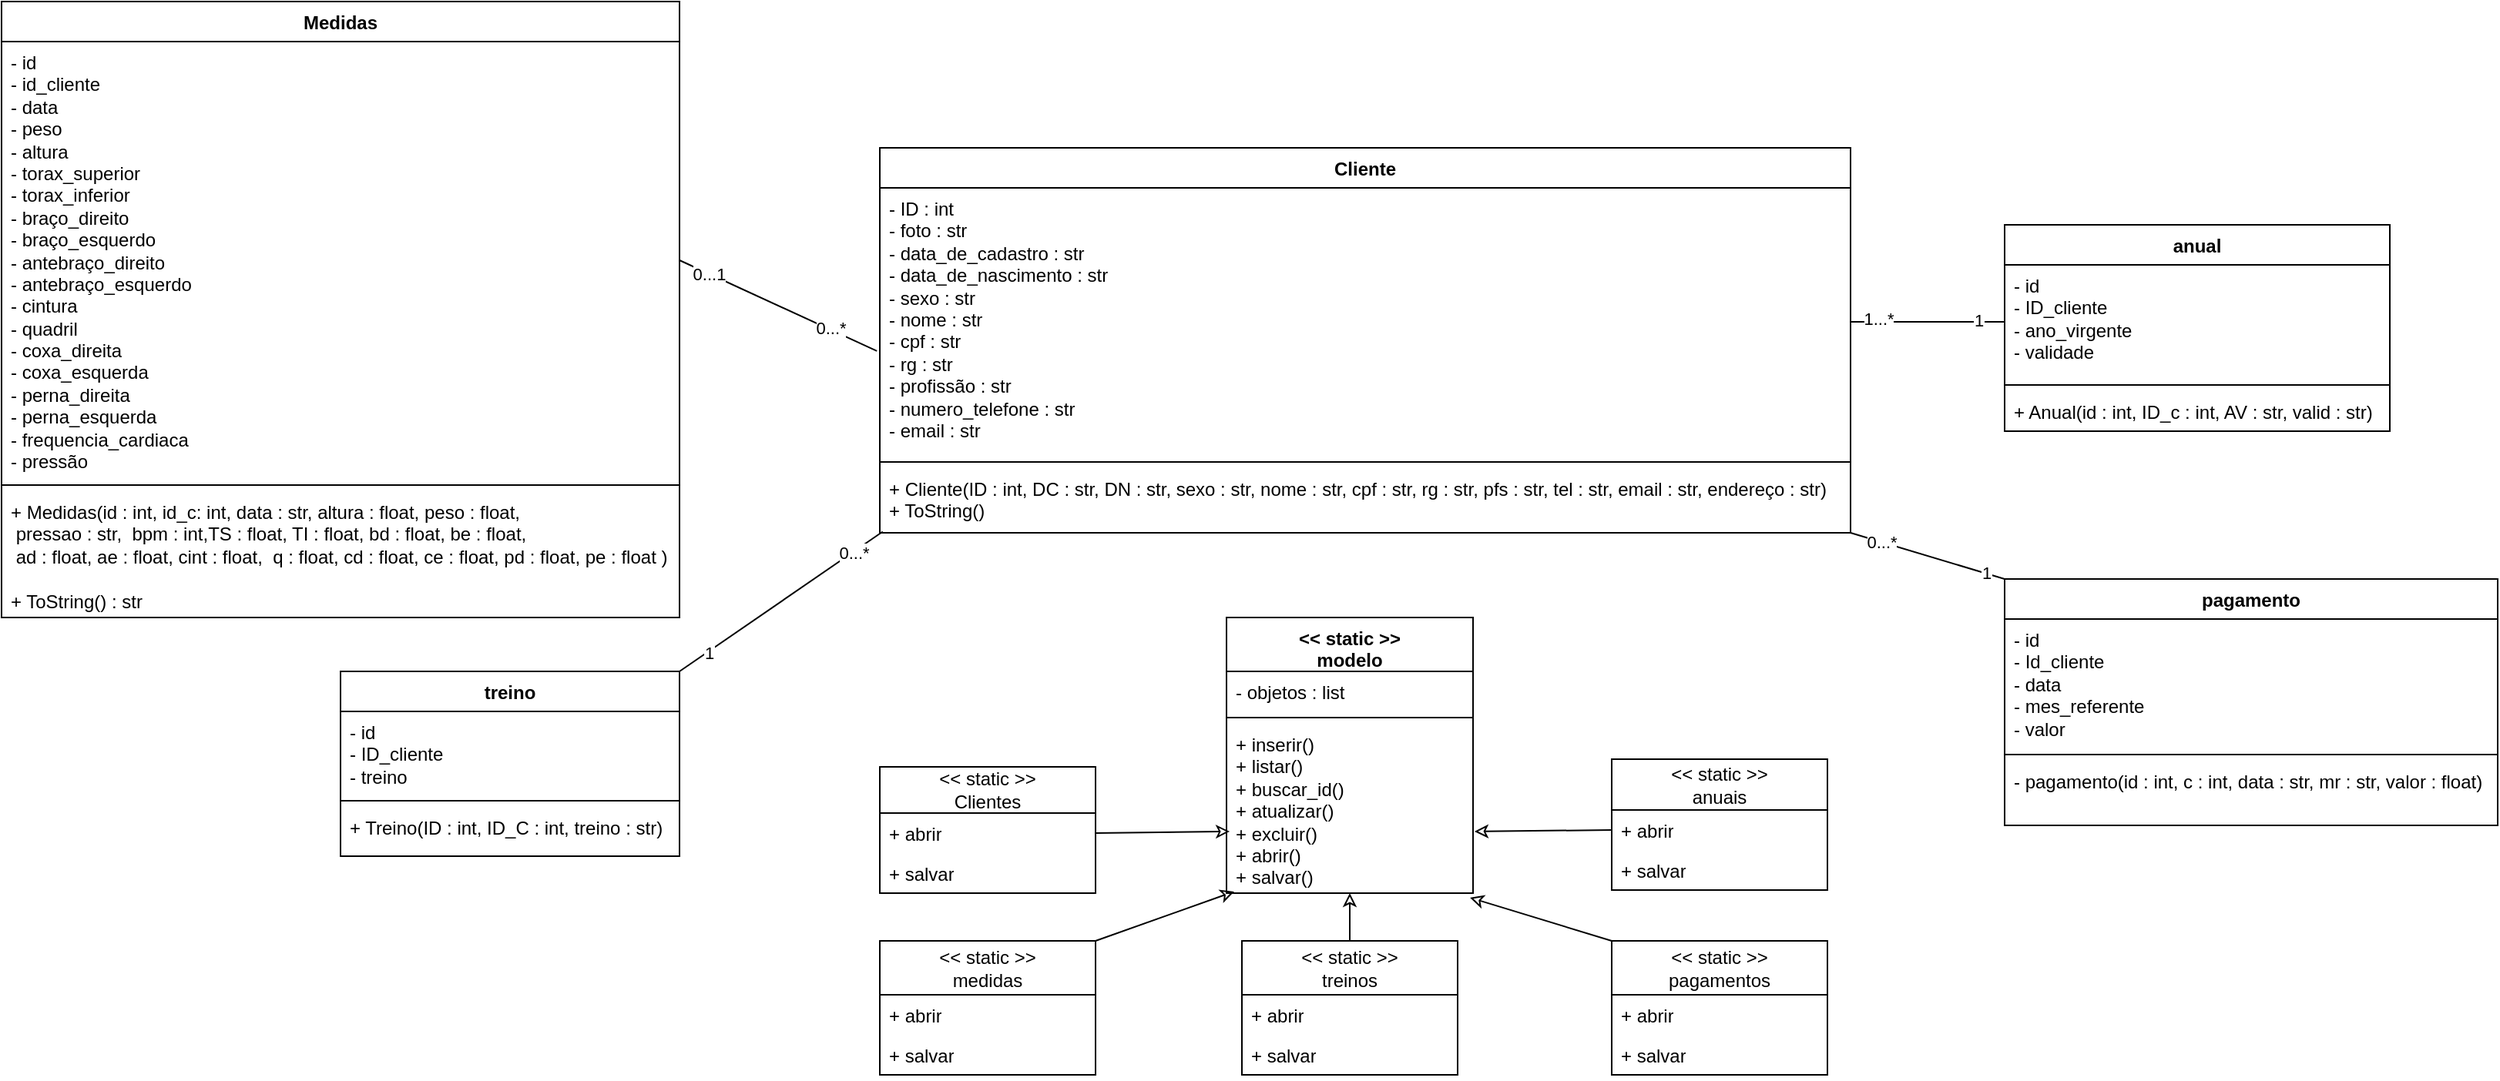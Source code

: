 <mxfile version="26.0.8">
  <diagram name="Página-1" id="hUZD1vpl5YjPBfnvqWsc">
    <mxGraphModel dx="2207" dy="790" grid="1" gridSize="10" guides="1" tooltips="1" connect="1" arrows="1" fold="1" page="1" pageScale="1" pageWidth="827" pageHeight="1169" math="0" shadow="0">
      <root>
        <mxCell id="0" />
        <mxCell id="1" parent="0" />
        <mxCell id="XV5S56shHWVsJy7ZyUxP-1" value="Cliente" style="swimlane;fontStyle=1;align=center;verticalAlign=top;childLayout=stackLayout;horizontal=1;startSize=26;horizontalStack=0;resizeParent=1;resizeParentMax=0;resizeLast=0;collapsible=1;marginBottom=0;whiteSpace=wrap;html=1;fontFamily=Helvetica;" vertex="1" parent="1">
          <mxGeometry x="140" y="280" width="630" height="250" as="geometry" />
        </mxCell>
        <mxCell id="XV5S56shHWVsJy7ZyUxP-2" value="- ID : int&lt;div&gt;- foto : str&amp;nbsp;&lt;br&gt;&lt;div&gt;- data_de_cadastro : str&lt;/div&gt;&lt;div&gt;- data_de_nascimento : str&lt;/div&gt;&lt;div&gt;- sexo : str&lt;/div&gt;&lt;div&gt;- nome : str&lt;/div&gt;&lt;div&gt;- cpf : str&lt;/div&gt;&lt;div&gt;- rg : str&lt;/div&gt;&lt;div&gt;- profissão : str&lt;/div&gt;&lt;div&gt;- numero_telefone : str&lt;/div&gt;&lt;div&gt;- email : str&lt;/div&gt;&lt;div&gt;&lt;br&gt;&lt;/div&gt;&lt;/div&gt;" style="text;strokeColor=none;fillColor=none;align=left;verticalAlign=top;spacingLeft=4;spacingRight=4;overflow=hidden;rotatable=0;points=[[0,0.5],[1,0.5]];portConstraint=eastwest;whiteSpace=wrap;html=1;fontFamily=Helvetica;" vertex="1" parent="XV5S56shHWVsJy7ZyUxP-1">
          <mxGeometry y="26" width="630" height="174" as="geometry" />
        </mxCell>
        <mxCell id="XV5S56shHWVsJy7ZyUxP-3" value="" style="line;strokeWidth=1;fillColor=none;align=left;verticalAlign=middle;spacingTop=-1;spacingLeft=3;spacingRight=3;rotatable=0;labelPosition=right;points=[];portConstraint=eastwest;strokeColor=inherit;fontFamily=Helvetica;" vertex="1" parent="XV5S56shHWVsJy7ZyUxP-1">
          <mxGeometry y="200" width="630" height="8" as="geometry" />
        </mxCell>
        <mxCell id="XV5S56shHWVsJy7ZyUxP-4" value="+ Cliente(ID : int, DC : str, DN : str, sexo : str, nome : str, cpf : str, rg : str, pfs : str, tel : str, email : str, endereço : str)&lt;div&gt;+ ToString()&lt;/div&gt;&lt;div&gt;&amp;nbsp;&lt;/div&gt;" style="text;strokeColor=none;fillColor=none;align=left;verticalAlign=top;spacingLeft=4;spacingRight=4;overflow=hidden;rotatable=0;points=[[0,0.5],[1,0.5]];portConstraint=eastwest;whiteSpace=wrap;html=1;fontFamily=Helvetica;" vertex="1" parent="XV5S56shHWVsJy7ZyUxP-1">
          <mxGeometry y="208" width="630" height="42" as="geometry" />
        </mxCell>
        <mxCell id="XV5S56shHWVsJy7ZyUxP-6" value="Medidas" style="swimlane;fontStyle=1;align=center;verticalAlign=top;childLayout=stackLayout;horizontal=1;startSize=26;horizontalStack=0;resizeParent=1;resizeParentMax=0;resizeLast=0;collapsible=1;marginBottom=0;whiteSpace=wrap;html=1;fontFamily=Helvetica;" vertex="1" parent="1">
          <mxGeometry x="-430" y="185" width="440" height="400" as="geometry" />
        </mxCell>
        <mxCell id="XV5S56shHWVsJy7ZyUxP-7" value="- id&lt;div&gt;- id_cliente&lt;/div&gt;&lt;div&gt;- data&lt;/div&gt;&lt;div&gt;- peso&lt;/div&gt;&lt;div&gt;- altura&lt;/div&gt;&lt;div&gt;- torax_superior&lt;/div&gt;&lt;div&gt;- torax_inferior&lt;/div&gt;&lt;div&gt;- braço_direito&lt;/div&gt;&lt;div&gt;- braço_esquerdo&lt;/div&gt;&lt;div&gt;- antebraço_direito&lt;/div&gt;&lt;div&gt;- antebraço_esquerdo&lt;/div&gt;&lt;div&gt;- cintura&lt;/div&gt;&lt;div&gt;- quadril&lt;/div&gt;&lt;div&gt;- coxa_direita&lt;/div&gt;&lt;div&gt;- coxa_esquerda&lt;/div&gt;&lt;div&gt;- perna_direita&lt;/div&gt;&lt;div&gt;- perna_esquerda&lt;/div&gt;&lt;div&gt;- frequencia_cardiaca&lt;/div&gt;&lt;div&gt;- pressão&lt;/div&gt;" style="text;strokeColor=none;fillColor=none;align=left;verticalAlign=top;spacingLeft=4;spacingRight=4;overflow=hidden;rotatable=0;points=[[0,0.5],[1,0.5]];portConstraint=eastwest;whiteSpace=wrap;html=1;fontFamily=Helvetica;" vertex="1" parent="XV5S56shHWVsJy7ZyUxP-6">
          <mxGeometry y="26" width="440" height="284" as="geometry" />
        </mxCell>
        <mxCell id="XV5S56shHWVsJy7ZyUxP-8" value="" style="line;strokeWidth=1;fillColor=none;align=left;verticalAlign=middle;spacingTop=-1;spacingLeft=3;spacingRight=3;rotatable=0;labelPosition=right;points=[];portConstraint=eastwest;strokeColor=inherit;fontFamily=Helvetica;" vertex="1" parent="XV5S56shHWVsJy7ZyUxP-6">
          <mxGeometry y="310" width="440" height="8" as="geometry" />
        </mxCell>
        <mxCell id="XV5S56shHWVsJy7ZyUxP-9" value="+ Medidas(id : int, id_c: int, data : str, altura : float, peso : float,&lt;div&gt;&amp;nbsp;pressao : str,&amp;nbsp; bpm : int,&lt;span style=&quot;background-color: transparent; color: light-dark(rgb(0, 0, 0), rgb(255, 255, 255));&quot;&gt;TS : float, TI : float, bd : float, be : float,&lt;/span&gt;&lt;/div&gt;&lt;div&gt;&lt;span style=&quot;background-color: transparent; color: light-dark(rgb(0, 0, 0), rgb(255, 255, 255));&quot;&gt;&amp;nbsp;ad : float, ae&amp;nbsp;: float, cint&amp;nbsp;: float,&amp;nbsp; q : float, cd&amp;nbsp;: float, ce : float, pd&amp;nbsp;: float, pe&amp;nbsp;: float&amp;nbsp;)&lt;/span&gt;&lt;/div&gt;&lt;div&gt;&lt;span style=&quot;background-color: transparent; color: light-dark(rgb(0, 0, 0), rgb(255, 255, 255));&quot;&gt;&lt;br&gt;&lt;/span&gt;&lt;/div&gt;&lt;div&gt;&lt;span style=&quot;background-color: transparent; color: light-dark(rgb(0, 0, 0), rgb(255, 255, 255));&quot;&gt;+ ToString() : str&lt;/span&gt;&lt;/div&gt;" style="text;strokeColor=none;fillColor=none;align=left;verticalAlign=top;spacingLeft=4;spacingRight=4;overflow=hidden;rotatable=0;points=[[0,0.5],[1,0.5]];portConstraint=eastwest;whiteSpace=wrap;html=1;fontFamily=Helvetica;" vertex="1" parent="XV5S56shHWVsJy7ZyUxP-6">
          <mxGeometry y="318" width="440" height="82" as="geometry" />
        </mxCell>
        <mxCell id="XV5S56shHWVsJy7ZyUxP-10" value="anual" style="swimlane;fontStyle=1;align=center;verticalAlign=top;childLayout=stackLayout;horizontal=1;startSize=26;horizontalStack=0;resizeParent=1;resizeParentMax=0;resizeLast=0;collapsible=1;marginBottom=0;whiteSpace=wrap;html=1;fontFamily=Helvetica;" vertex="1" parent="1">
          <mxGeometry x="870" y="330" width="250" height="134" as="geometry" />
        </mxCell>
        <mxCell id="XV5S56shHWVsJy7ZyUxP-11" value="- id&lt;div&gt;- ID_cliente&lt;/div&gt;&lt;div&gt;- ano_virgente&lt;/div&gt;&lt;div&gt;- validade&lt;/div&gt;" style="text;strokeColor=none;fillColor=none;align=left;verticalAlign=top;spacingLeft=4;spacingRight=4;overflow=hidden;rotatable=0;points=[[0,0.5],[1,0.5]];portConstraint=eastwest;whiteSpace=wrap;html=1;fontFamily=Helvetica;" vertex="1" parent="XV5S56shHWVsJy7ZyUxP-10">
          <mxGeometry y="26" width="250" height="74" as="geometry" />
        </mxCell>
        <mxCell id="XV5S56shHWVsJy7ZyUxP-12" value="" style="line;strokeWidth=1;fillColor=none;align=left;verticalAlign=middle;spacingTop=-1;spacingLeft=3;spacingRight=3;rotatable=0;labelPosition=right;points=[];portConstraint=eastwest;strokeColor=inherit;fontFamily=Helvetica;" vertex="1" parent="XV5S56shHWVsJy7ZyUxP-10">
          <mxGeometry y="100" width="250" height="8" as="geometry" />
        </mxCell>
        <mxCell id="XV5S56shHWVsJy7ZyUxP-13" value="+ Anual(id : int, ID_c : int, AV : str, valid : str&lt;span style=&quot;background-color: transparent; color: light-dark(rgb(0, 0, 0), rgb(255, 255, 255));&quot;&gt;)&lt;/span&gt;" style="text;strokeColor=none;fillColor=none;align=left;verticalAlign=top;spacingLeft=4;spacingRight=4;overflow=hidden;rotatable=0;points=[[0,0.5],[1,0.5]];portConstraint=eastwest;whiteSpace=wrap;html=1;fontFamily=Helvetica;" vertex="1" parent="XV5S56shHWVsJy7ZyUxP-10">
          <mxGeometry y="108" width="250" height="26" as="geometry" />
        </mxCell>
        <mxCell id="XV5S56shHWVsJy7ZyUxP-14" value="pagamento" style="swimlane;fontStyle=1;align=center;verticalAlign=top;childLayout=stackLayout;horizontal=1;startSize=26;horizontalStack=0;resizeParent=1;resizeParentMax=0;resizeLast=0;collapsible=1;marginBottom=0;whiteSpace=wrap;html=1;fontFamily=Helvetica;" vertex="1" parent="1">
          <mxGeometry x="870" y="560" width="320" height="160" as="geometry" />
        </mxCell>
        <mxCell id="XV5S56shHWVsJy7ZyUxP-15" value="- id&lt;div&gt;- Id_cliente&lt;/div&gt;&lt;div&gt;- data&lt;/div&gt;&lt;div&gt;- mes_referente&lt;/div&gt;&lt;div&gt;- valor&lt;/div&gt;" style="text;strokeColor=none;fillColor=none;align=left;verticalAlign=top;spacingLeft=4;spacingRight=4;overflow=hidden;rotatable=0;points=[[0,0.5],[1,0.5]];portConstraint=eastwest;whiteSpace=wrap;html=1;fontFamily=Helvetica;" vertex="1" parent="XV5S56shHWVsJy7ZyUxP-14">
          <mxGeometry y="26" width="320" height="84" as="geometry" />
        </mxCell>
        <mxCell id="XV5S56shHWVsJy7ZyUxP-16" value="" style="line;strokeWidth=1;fillColor=none;align=left;verticalAlign=middle;spacingTop=-1;spacingLeft=3;spacingRight=3;rotatable=0;labelPosition=right;points=[];portConstraint=eastwest;strokeColor=inherit;fontFamily=Helvetica;" vertex="1" parent="XV5S56shHWVsJy7ZyUxP-14">
          <mxGeometry y="110" width="320" height="8" as="geometry" />
        </mxCell>
        <mxCell id="XV5S56shHWVsJy7ZyUxP-17" value="- pagamento(id : int, c : int, data : str, mr : str, valor : float)" style="text;strokeColor=none;fillColor=none;align=left;verticalAlign=top;spacingLeft=4;spacingRight=4;overflow=hidden;rotatable=0;points=[[0,0.5],[1,0.5]];portConstraint=eastwest;whiteSpace=wrap;html=1;fontFamily=Helvetica;" vertex="1" parent="XV5S56shHWVsJy7ZyUxP-14">
          <mxGeometry y="118" width="320" height="42" as="geometry" />
        </mxCell>
        <mxCell id="XV5S56shHWVsJy7ZyUxP-19" value="treino" style="swimlane;fontStyle=1;align=center;verticalAlign=top;childLayout=stackLayout;horizontal=1;startSize=26;horizontalStack=0;resizeParent=1;resizeParentMax=0;resizeLast=0;collapsible=1;marginBottom=0;whiteSpace=wrap;html=1;fontFamily=Helvetica;" vertex="1" parent="1">
          <mxGeometry x="-210" y="620" width="220" height="120" as="geometry" />
        </mxCell>
        <mxCell id="XV5S56shHWVsJy7ZyUxP-20" value="- id&lt;div&gt;- ID_cliente&lt;/div&gt;&lt;div&gt;- treino&lt;/div&gt;" style="text;strokeColor=none;fillColor=none;align=left;verticalAlign=top;spacingLeft=4;spacingRight=4;overflow=hidden;rotatable=0;points=[[0,0.5],[1,0.5]];portConstraint=eastwest;whiteSpace=wrap;html=1;fontFamily=Helvetica;" vertex="1" parent="XV5S56shHWVsJy7ZyUxP-19">
          <mxGeometry y="26" width="220" height="54" as="geometry" />
        </mxCell>
        <mxCell id="XV5S56shHWVsJy7ZyUxP-21" value="" style="line;strokeWidth=1;fillColor=none;align=left;verticalAlign=middle;spacingTop=-1;spacingLeft=3;spacingRight=3;rotatable=0;labelPosition=right;points=[];portConstraint=eastwest;strokeColor=inherit;fontFamily=Helvetica;" vertex="1" parent="XV5S56shHWVsJy7ZyUxP-19">
          <mxGeometry y="80" width="220" height="8" as="geometry" />
        </mxCell>
        <mxCell id="XV5S56shHWVsJy7ZyUxP-22" value="+ Treino(ID : int, ID_C : int, treino : str)" style="text;strokeColor=none;fillColor=none;align=left;verticalAlign=top;spacingLeft=4;spacingRight=4;overflow=hidden;rotatable=0;points=[[0,0.5],[1,0.5]];portConstraint=eastwest;whiteSpace=wrap;html=1;fontFamily=Helvetica;" vertex="1" parent="XV5S56shHWVsJy7ZyUxP-19">
          <mxGeometry y="88" width="220" height="32" as="geometry" />
        </mxCell>
        <mxCell id="XV5S56shHWVsJy7ZyUxP-24" value="&lt;div&gt;&amp;lt;&amp;lt; static &amp;gt;&amp;gt;&lt;/div&gt;modelo" style="swimlane;fontStyle=1;align=center;verticalAlign=top;childLayout=stackLayout;horizontal=1;startSize=35;horizontalStack=0;resizeParent=1;resizeParentMax=0;resizeLast=0;collapsible=1;marginBottom=0;whiteSpace=wrap;html=1;fontFamily=Helvetica;" vertex="1" parent="1">
          <mxGeometry x="365" y="585" width="160" height="179" as="geometry" />
        </mxCell>
        <mxCell id="XV5S56shHWVsJy7ZyUxP-25" value="- objetos : list" style="text;strokeColor=none;fillColor=none;align=left;verticalAlign=top;spacingLeft=4;spacingRight=4;overflow=hidden;rotatable=0;points=[[0,0.5],[1,0.5]];portConstraint=eastwest;whiteSpace=wrap;html=1;fontFamily=Helvetica;" vertex="1" parent="XV5S56shHWVsJy7ZyUxP-24">
          <mxGeometry y="35" width="160" height="26" as="geometry" />
        </mxCell>
        <mxCell id="XV5S56shHWVsJy7ZyUxP-26" value="" style="line;strokeWidth=1;fillColor=none;align=left;verticalAlign=middle;spacingTop=-1;spacingLeft=3;spacingRight=3;rotatable=0;labelPosition=right;points=[];portConstraint=eastwest;strokeColor=inherit;fontFamily=Helvetica;" vertex="1" parent="XV5S56shHWVsJy7ZyUxP-24">
          <mxGeometry y="61" width="160" height="8" as="geometry" />
        </mxCell>
        <mxCell id="XV5S56shHWVsJy7ZyUxP-27" value="+ inserir()&lt;div&gt;+ listar()&lt;/div&gt;&lt;div&gt;+ buscar_id()&lt;/div&gt;&lt;div&gt;+ atualizar()&lt;/div&gt;&lt;div&gt;+ excluir()&lt;/div&gt;&lt;div&gt;+ abrir()&lt;/div&gt;&lt;div&gt;+ salvar()&lt;/div&gt;" style="text;strokeColor=none;fillColor=none;align=left;verticalAlign=top;spacingLeft=4;spacingRight=4;overflow=hidden;rotatable=0;points=[[0,0.5],[1,0.5]];portConstraint=eastwest;whiteSpace=wrap;html=1;fontFamily=Helvetica;" vertex="1" parent="XV5S56shHWVsJy7ZyUxP-24">
          <mxGeometry y="69" width="160" height="110" as="geometry" />
        </mxCell>
        <mxCell id="XV5S56shHWVsJy7ZyUxP-32" value="&lt;div&gt;&amp;lt;&amp;lt; static &amp;gt;&amp;gt;&lt;br&gt;&lt;/div&gt;pagamentos" style="swimlane;fontStyle=0;childLayout=stackLayout;horizontal=1;startSize=35;fillColor=none;horizontalStack=0;resizeParent=1;resizeParentMax=0;resizeLast=0;collapsible=1;marginBottom=0;whiteSpace=wrap;html=1;fontFamily=Helvetica;" vertex="1" parent="1">
          <mxGeometry x="615" y="795" width="140" height="87" as="geometry" />
        </mxCell>
        <mxCell id="XV5S56shHWVsJy7ZyUxP-33" value="+ abrir" style="text;strokeColor=none;fillColor=none;align=left;verticalAlign=top;spacingLeft=4;spacingRight=4;overflow=hidden;rotatable=0;points=[[0,0.5],[1,0.5]];portConstraint=eastwest;whiteSpace=wrap;html=1;fontFamily=Helvetica;" vertex="1" parent="XV5S56shHWVsJy7ZyUxP-32">
          <mxGeometry y="35" width="140" height="26" as="geometry" />
        </mxCell>
        <mxCell id="XV5S56shHWVsJy7ZyUxP-34" value="+ salvar" style="text;strokeColor=none;fillColor=none;align=left;verticalAlign=top;spacingLeft=4;spacingRight=4;overflow=hidden;rotatable=0;points=[[0,0.5],[1,0.5]];portConstraint=eastwest;whiteSpace=wrap;html=1;fontFamily=Helvetica;" vertex="1" parent="XV5S56shHWVsJy7ZyUxP-32">
          <mxGeometry y="61" width="140" height="26" as="geometry" />
        </mxCell>
        <mxCell id="XV5S56shHWVsJy7ZyUxP-35" value="&lt;div&gt;&amp;lt;&amp;lt; static &amp;gt;&amp;gt;&lt;br&gt;&lt;/div&gt;treinos" style="swimlane;fontStyle=0;childLayout=stackLayout;horizontal=1;startSize=35;fillColor=none;horizontalStack=0;resizeParent=1;resizeParentMax=0;resizeLast=0;collapsible=1;marginBottom=0;whiteSpace=wrap;html=1;fontFamily=Helvetica;" vertex="1" parent="1">
          <mxGeometry x="375" y="795" width="140" height="87" as="geometry" />
        </mxCell>
        <mxCell id="XV5S56shHWVsJy7ZyUxP-36" value="+ abrir" style="text;strokeColor=none;fillColor=none;align=left;verticalAlign=top;spacingLeft=4;spacingRight=4;overflow=hidden;rotatable=0;points=[[0,0.5],[1,0.5]];portConstraint=eastwest;whiteSpace=wrap;html=1;fontFamily=Helvetica;" vertex="1" parent="XV5S56shHWVsJy7ZyUxP-35">
          <mxGeometry y="35" width="140" height="26" as="geometry" />
        </mxCell>
        <mxCell id="XV5S56shHWVsJy7ZyUxP-37" value="+ salvar" style="text;strokeColor=none;fillColor=none;align=left;verticalAlign=top;spacingLeft=4;spacingRight=4;overflow=hidden;rotatable=0;points=[[0,0.5],[1,0.5]];portConstraint=eastwest;whiteSpace=wrap;html=1;fontFamily=Helvetica;" vertex="1" parent="XV5S56shHWVsJy7ZyUxP-35">
          <mxGeometry y="61" width="140" height="26" as="geometry" />
        </mxCell>
        <mxCell id="XV5S56shHWVsJy7ZyUxP-38" value="&lt;div&gt;&amp;lt;&amp;lt; static &amp;gt;&amp;gt;&lt;br&gt;&lt;/div&gt;medidas" style="swimlane;fontStyle=0;childLayout=stackLayout;horizontal=1;startSize=35;fillColor=none;horizontalStack=0;resizeParent=1;resizeParentMax=0;resizeLast=0;collapsible=1;marginBottom=0;whiteSpace=wrap;html=1;fontFamily=Helvetica;" vertex="1" parent="1">
          <mxGeometry x="140" y="795" width="140" height="87" as="geometry" />
        </mxCell>
        <mxCell id="XV5S56shHWVsJy7ZyUxP-39" value="+ abrir" style="text;strokeColor=none;fillColor=none;align=left;verticalAlign=top;spacingLeft=4;spacingRight=4;overflow=hidden;rotatable=0;points=[[0,0.5],[1,0.5]];portConstraint=eastwest;whiteSpace=wrap;html=1;fontFamily=Helvetica;" vertex="1" parent="XV5S56shHWVsJy7ZyUxP-38">
          <mxGeometry y="35" width="140" height="26" as="geometry" />
        </mxCell>
        <mxCell id="XV5S56shHWVsJy7ZyUxP-40" value="+ salvar" style="text;strokeColor=none;fillColor=none;align=left;verticalAlign=top;spacingLeft=4;spacingRight=4;overflow=hidden;rotatable=0;points=[[0,0.5],[1,0.5]];portConstraint=eastwest;whiteSpace=wrap;html=1;fontFamily=Helvetica;" vertex="1" parent="XV5S56shHWVsJy7ZyUxP-38">
          <mxGeometry y="61" width="140" height="26" as="geometry" />
        </mxCell>
        <mxCell id="XV5S56shHWVsJy7ZyUxP-41" value="&lt;div&gt;&amp;lt;&amp;lt; static &amp;gt;&amp;gt;&lt;br&gt;&lt;/div&gt;Clientes" style="swimlane;fontStyle=0;childLayout=stackLayout;horizontal=1;startSize=30;fillColor=none;horizontalStack=0;resizeParent=1;resizeParentMax=0;resizeLast=0;collapsible=1;marginBottom=0;whiteSpace=wrap;html=1;fontFamily=Helvetica;" vertex="1" parent="1">
          <mxGeometry x="140" y="682" width="140" height="82" as="geometry" />
        </mxCell>
        <mxCell id="XV5S56shHWVsJy7ZyUxP-42" value="+ abrir" style="text;strokeColor=none;fillColor=none;align=left;verticalAlign=top;spacingLeft=4;spacingRight=4;overflow=hidden;rotatable=0;points=[[0,0.5],[1,0.5]];portConstraint=eastwest;whiteSpace=wrap;html=1;fontFamily=Helvetica;" vertex="1" parent="XV5S56shHWVsJy7ZyUxP-41">
          <mxGeometry y="30" width="140" height="26" as="geometry" />
        </mxCell>
        <mxCell id="XV5S56shHWVsJy7ZyUxP-43" value="+ salvar" style="text;strokeColor=none;fillColor=none;align=left;verticalAlign=top;spacingLeft=4;spacingRight=4;overflow=hidden;rotatable=0;points=[[0,0.5],[1,0.5]];portConstraint=eastwest;whiteSpace=wrap;html=1;fontFamily=Helvetica;" vertex="1" parent="XV5S56shHWVsJy7ZyUxP-41">
          <mxGeometry y="56" width="140" height="26" as="geometry" />
        </mxCell>
        <mxCell id="XV5S56shHWVsJy7ZyUxP-44" value="&lt;div&gt;&amp;lt;&amp;lt; static &amp;gt;&amp;gt;&lt;br&gt;&lt;/div&gt;anuais" style="swimlane;fontStyle=0;childLayout=stackLayout;horizontal=1;startSize=33;fillColor=none;horizontalStack=0;resizeParent=1;resizeParentMax=0;resizeLast=0;collapsible=1;marginBottom=0;whiteSpace=wrap;html=1;fontFamily=Helvetica;" vertex="1" parent="1">
          <mxGeometry x="615" y="677" width="140" height="85" as="geometry" />
        </mxCell>
        <mxCell id="XV5S56shHWVsJy7ZyUxP-45" value="+ abrir" style="text;strokeColor=none;fillColor=none;align=left;verticalAlign=top;spacingLeft=4;spacingRight=4;overflow=hidden;rotatable=0;points=[[0,0.5],[1,0.5]];portConstraint=eastwest;whiteSpace=wrap;html=1;fontFamily=Helvetica;" vertex="1" parent="XV5S56shHWVsJy7ZyUxP-44">
          <mxGeometry y="33" width="140" height="26" as="geometry" />
        </mxCell>
        <mxCell id="XV5S56shHWVsJy7ZyUxP-46" value="+ salvar" style="text;strokeColor=none;fillColor=none;align=left;verticalAlign=top;spacingLeft=4;spacingRight=4;overflow=hidden;rotatable=0;points=[[0,0.5],[1,0.5]];portConstraint=eastwest;whiteSpace=wrap;html=1;fontFamily=Helvetica;" vertex="1" parent="XV5S56shHWVsJy7ZyUxP-44">
          <mxGeometry y="59" width="140" height="26" as="geometry" />
        </mxCell>
        <mxCell id="XV5S56shHWVsJy7ZyUxP-50" style="rounded=0;orthogonalLoop=1;jettySize=auto;html=1;exitX=0;exitY=0.5;exitDx=0;exitDy=0;entryX=1.006;entryY=0.636;entryDx=0;entryDy=0;entryPerimeter=0;endArrow=classic;endFill=0;fontFamily=Helvetica;" edge="1" parent="1" source="XV5S56shHWVsJy7ZyUxP-45" target="XV5S56shHWVsJy7ZyUxP-27">
          <mxGeometry relative="1" as="geometry" />
        </mxCell>
        <mxCell id="XV5S56shHWVsJy7ZyUxP-51" style="edgeStyle=none;shape=connector;rounded=0;orthogonalLoop=1;jettySize=auto;html=1;exitX=0;exitY=0;exitDx=0;exitDy=0;entryX=0.988;entryY=1.027;entryDx=0;entryDy=0;entryPerimeter=0;strokeColor=default;align=center;verticalAlign=middle;fontFamily=Helvetica;fontSize=11;fontColor=default;labelBackgroundColor=default;endArrow=classic;endFill=0;" edge="1" parent="1" source="XV5S56shHWVsJy7ZyUxP-32" target="XV5S56shHWVsJy7ZyUxP-27">
          <mxGeometry relative="1" as="geometry" />
        </mxCell>
        <mxCell id="XV5S56shHWVsJy7ZyUxP-52" style="edgeStyle=none;shape=connector;rounded=0;orthogonalLoop=1;jettySize=auto;html=1;exitX=0.5;exitY=0;exitDx=0;exitDy=0;entryX=0.5;entryY=1;entryDx=0;entryDy=0;entryPerimeter=0;strokeColor=default;align=center;verticalAlign=middle;fontFamily=Helvetica;fontSize=11;fontColor=default;labelBackgroundColor=default;endArrow=classic;endFill=0;" edge="1" parent="1" source="XV5S56shHWVsJy7ZyUxP-35" target="XV5S56shHWVsJy7ZyUxP-27">
          <mxGeometry relative="1" as="geometry" />
        </mxCell>
        <mxCell id="XV5S56shHWVsJy7ZyUxP-53" style="edgeStyle=none;shape=connector;rounded=0;orthogonalLoop=1;jettySize=auto;html=1;exitX=1;exitY=0;exitDx=0;exitDy=0;entryX=0.031;entryY=0.991;entryDx=0;entryDy=0;entryPerimeter=0;strokeColor=default;align=center;verticalAlign=middle;fontFamily=Helvetica;fontSize=11;fontColor=default;labelBackgroundColor=default;endArrow=classic;endFill=0;" edge="1" parent="1" source="XV5S56shHWVsJy7ZyUxP-38" target="XV5S56shHWVsJy7ZyUxP-27">
          <mxGeometry relative="1" as="geometry" />
        </mxCell>
        <mxCell id="XV5S56shHWVsJy7ZyUxP-54" style="edgeStyle=none;shape=connector;rounded=0;orthogonalLoop=1;jettySize=auto;html=1;exitX=1;exitY=0.5;exitDx=0;exitDy=0;entryX=0.013;entryY=0.636;entryDx=0;entryDy=0;entryPerimeter=0;strokeColor=default;align=center;verticalAlign=middle;fontFamily=Helvetica;fontSize=11;fontColor=default;labelBackgroundColor=default;endArrow=classic;endFill=0;" edge="1" parent="1" source="XV5S56shHWVsJy7ZyUxP-42" target="XV5S56shHWVsJy7ZyUxP-27">
          <mxGeometry relative="1" as="geometry" />
        </mxCell>
        <mxCell id="XV5S56shHWVsJy7ZyUxP-55" style="edgeStyle=none;shape=connector;rounded=0;orthogonalLoop=1;jettySize=auto;html=1;exitX=1;exitY=0.5;exitDx=0;exitDy=0;entryX=-0.003;entryY=0.609;entryDx=0;entryDy=0;entryPerimeter=0;strokeColor=default;align=center;verticalAlign=middle;fontFamily=Helvetica;fontSize=11;fontColor=default;labelBackgroundColor=default;endArrow=none;endFill=0;startFill=0;" edge="1" parent="1" source="XV5S56shHWVsJy7ZyUxP-7" target="XV5S56shHWVsJy7ZyUxP-2">
          <mxGeometry relative="1" as="geometry" />
        </mxCell>
        <mxCell id="XV5S56shHWVsJy7ZyUxP-56" value="0...1" style="edgeLabel;html=1;align=center;verticalAlign=middle;resizable=0;points=[];fontFamily=Helvetica;fontSize=11;fontColor=default;labelBackgroundColor=default;" vertex="1" connectable="0" parent="XV5S56shHWVsJy7ZyUxP-55">
          <mxGeometry x="-0.709" relative="1" as="geometry">
            <mxPoint as="offset" />
          </mxGeometry>
        </mxCell>
        <mxCell id="XV5S56shHWVsJy7ZyUxP-57" value="0...*" style="edgeLabel;html=1;align=center;verticalAlign=middle;resizable=0;points=[];fontFamily=Helvetica;fontSize=11;fontColor=default;labelBackgroundColor=default;" vertex="1" connectable="0" parent="XV5S56shHWVsJy7ZyUxP-55">
          <mxGeometry x="0.444" y="-1" relative="1" as="geometry">
            <mxPoint x="6" as="offset" />
          </mxGeometry>
        </mxCell>
        <mxCell id="XV5S56shHWVsJy7ZyUxP-58" style="edgeStyle=none;shape=connector;rounded=0;orthogonalLoop=1;jettySize=auto;html=1;exitX=0;exitY=0.5;exitDx=0;exitDy=0;entryX=1;entryY=0.5;entryDx=0;entryDy=0;strokeColor=default;align=center;verticalAlign=middle;fontFamily=Helvetica;fontSize=11;fontColor=default;labelBackgroundColor=default;endArrow=none;endFill=0;startFill=0;" edge="1" parent="1" source="XV5S56shHWVsJy7ZyUxP-11" target="XV5S56shHWVsJy7ZyUxP-2">
          <mxGeometry relative="1" as="geometry" />
        </mxCell>
        <mxCell id="XV5S56shHWVsJy7ZyUxP-67" value="1" style="edgeLabel;html=1;align=center;verticalAlign=middle;resizable=0;points=[];fontFamily=Helvetica;fontSize=11;fontColor=default;labelBackgroundColor=default;" vertex="1" connectable="0" parent="XV5S56shHWVsJy7ZyUxP-58">
          <mxGeometry x="-0.66" relative="1" as="geometry">
            <mxPoint y="-1" as="offset" />
          </mxGeometry>
        </mxCell>
        <mxCell id="XV5S56shHWVsJy7ZyUxP-68" value="1...*" style="edgeLabel;html=1;align=center;verticalAlign=middle;resizable=0;points=[];fontFamily=Helvetica;fontSize=11;fontColor=default;labelBackgroundColor=default;" vertex="1" connectable="0" parent="XV5S56shHWVsJy7ZyUxP-58">
          <mxGeometry x="0.64" y="-2" relative="1" as="geometry">
            <mxPoint as="offset" />
          </mxGeometry>
        </mxCell>
        <mxCell id="XV5S56shHWVsJy7ZyUxP-59" style="edgeStyle=none;shape=connector;rounded=0;orthogonalLoop=1;jettySize=auto;html=1;exitX=0;exitY=0;exitDx=0;exitDy=0;entryX=1;entryY=1;entryDx=0;entryDy=0;entryPerimeter=0;strokeColor=default;align=center;verticalAlign=middle;fontFamily=Helvetica;fontSize=11;fontColor=default;labelBackgroundColor=default;startFill=0;endArrow=none;endFill=0;" edge="1" parent="1" source="XV5S56shHWVsJy7ZyUxP-14" target="XV5S56shHWVsJy7ZyUxP-4">
          <mxGeometry relative="1" as="geometry" />
        </mxCell>
        <mxCell id="XV5S56shHWVsJy7ZyUxP-65" value="0...*" style="edgeLabel;html=1;align=center;verticalAlign=middle;resizable=0;points=[];fontFamily=Helvetica;fontSize=11;fontColor=default;labelBackgroundColor=default;" vertex="1" connectable="0" parent="XV5S56shHWVsJy7ZyUxP-59">
          <mxGeometry x="-0.353" y="2" relative="1" as="geometry">
            <mxPoint x="-47" y="-16" as="offset" />
          </mxGeometry>
        </mxCell>
        <mxCell id="XV5S56shHWVsJy7ZyUxP-66" value="1" style="edgeLabel;html=1;align=center;verticalAlign=middle;resizable=0;points=[];fontFamily=Helvetica;fontSize=11;fontColor=default;labelBackgroundColor=default;" vertex="1" connectable="0" parent="XV5S56shHWVsJy7ZyUxP-59">
          <mxGeometry x="-0.305" y="-1" relative="1" as="geometry">
            <mxPoint x="22" y="7" as="offset" />
          </mxGeometry>
        </mxCell>
        <mxCell id="XV5S56shHWVsJy7ZyUxP-60" style="edgeStyle=none;shape=connector;rounded=0;orthogonalLoop=1;jettySize=auto;html=1;exitX=1;exitY=0;exitDx=0;exitDy=0;entryX=0.003;entryY=0.982;entryDx=0;entryDy=0;entryPerimeter=0;strokeColor=default;align=center;verticalAlign=middle;fontFamily=Helvetica;fontSize=11;fontColor=default;labelBackgroundColor=default;startFill=0;endArrow=none;endFill=0;" edge="1" parent="1" source="XV5S56shHWVsJy7ZyUxP-19" target="XV5S56shHWVsJy7ZyUxP-4">
          <mxGeometry relative="1" as="geometry" />
        </mxCell>
        <mxCell id="XV5S56shHWVsJy7ZyUxP-70" value="0...*" style="edgeLabel;html=1;align=center;verticalAlign=middle;resizable=0;points=[];fontFamily=Helvetica;fontSize=11;fontColor=default;labelBackgroundColor=default;" vertex="1" connectable="0" parent="XV5S56shHWVsJy7ZyUxP-60">
          <mxGeometry x="0.711" relative="1" as="geometry">
            <mxPoint as="offset" />
          </mxGeometry>
        </mxCell>
        <mxCell id="XV5S56shHWVsJy7ZyUxP-71" value="1" style="edgeLabel;html=1;align=center;verticalAlign=middle;resizable=0;points=[];fontFamily=Helvetica;fontSize=11;fontColor=default;labelBackgroundColor=default;" vertex="1" connectable="0" parent="XV5S56shHWVsJy7ZyUxP-60">
          <mxGeometry x="-0.695" y="-2" relative="1" as="geometry">
            <mxPoint x="-3" as="offset" />
          </mxGeometry>
        </mxCell>
      </root>
    </mxGraphModel>
  </diagram>
</mxfile>
